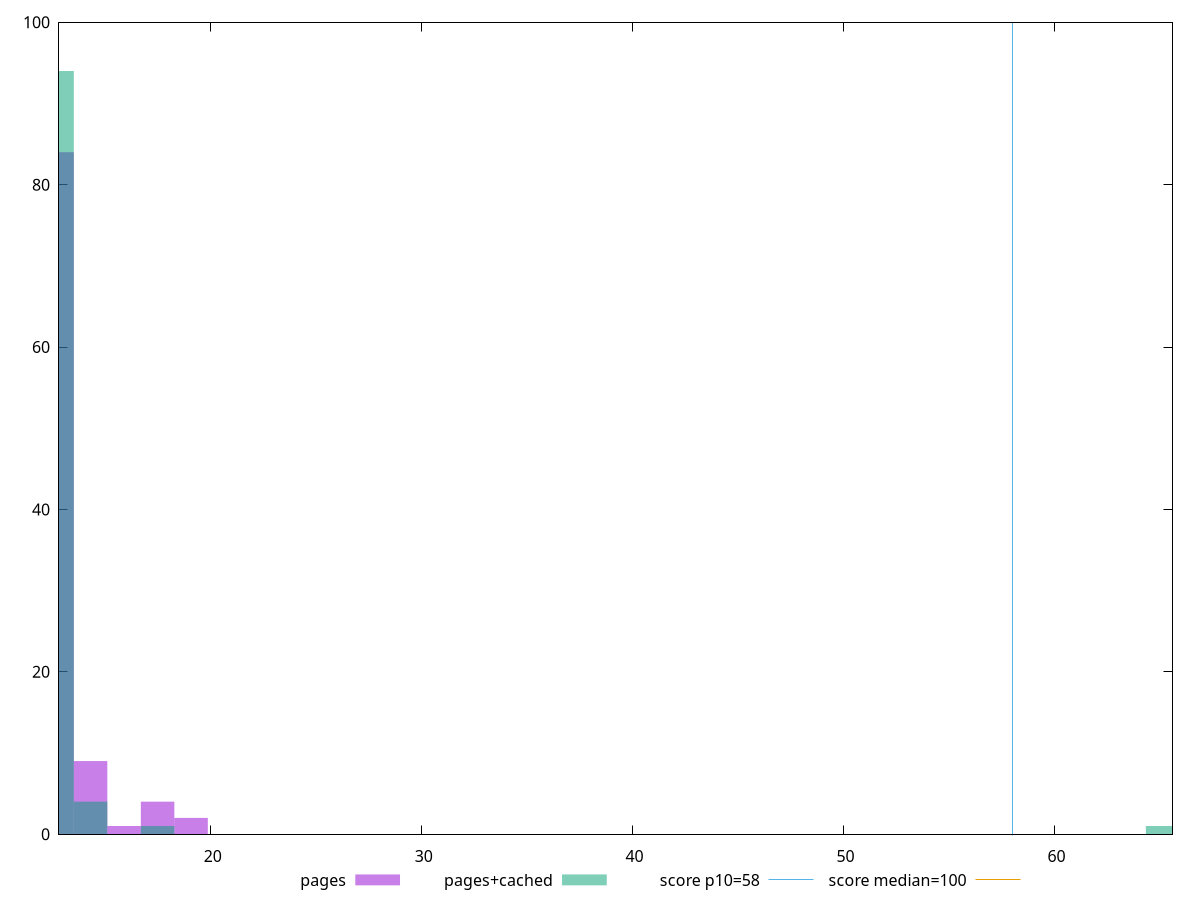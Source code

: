 reset

$pages <<EOF
12.708448876833925 84
19.062673315250887 2
15.885561096042407 1
17.474117205646646 4
14.297004986438166 9
EOF

$pagesCached <<EOF
65.13080049377386 1
12.708448876833925 94
14.297004986438166 4
17.474117205646646 1
EOF

set key outside below
set boxwidth 1.5885561096042407
set xrange [12.8:65.59999999999927]
set yrange [0:100]
set trange [0:100]
set style fill transparent solid 0.5 noborder

set parametric
set terminal svg size 640, 500 enhanced background rgb 'white'
set output "report_00018_2021-02-10T15-25-16.877Z/estimated-input-latency/comparison/histogram/0_vs_1.svg"

plot $pages title "pages" with boxes, \
     $pagesCached title "pages+cached" with boxes, \
     58,t title "score p10=58", \
     100,t title "score median=100"

reset
